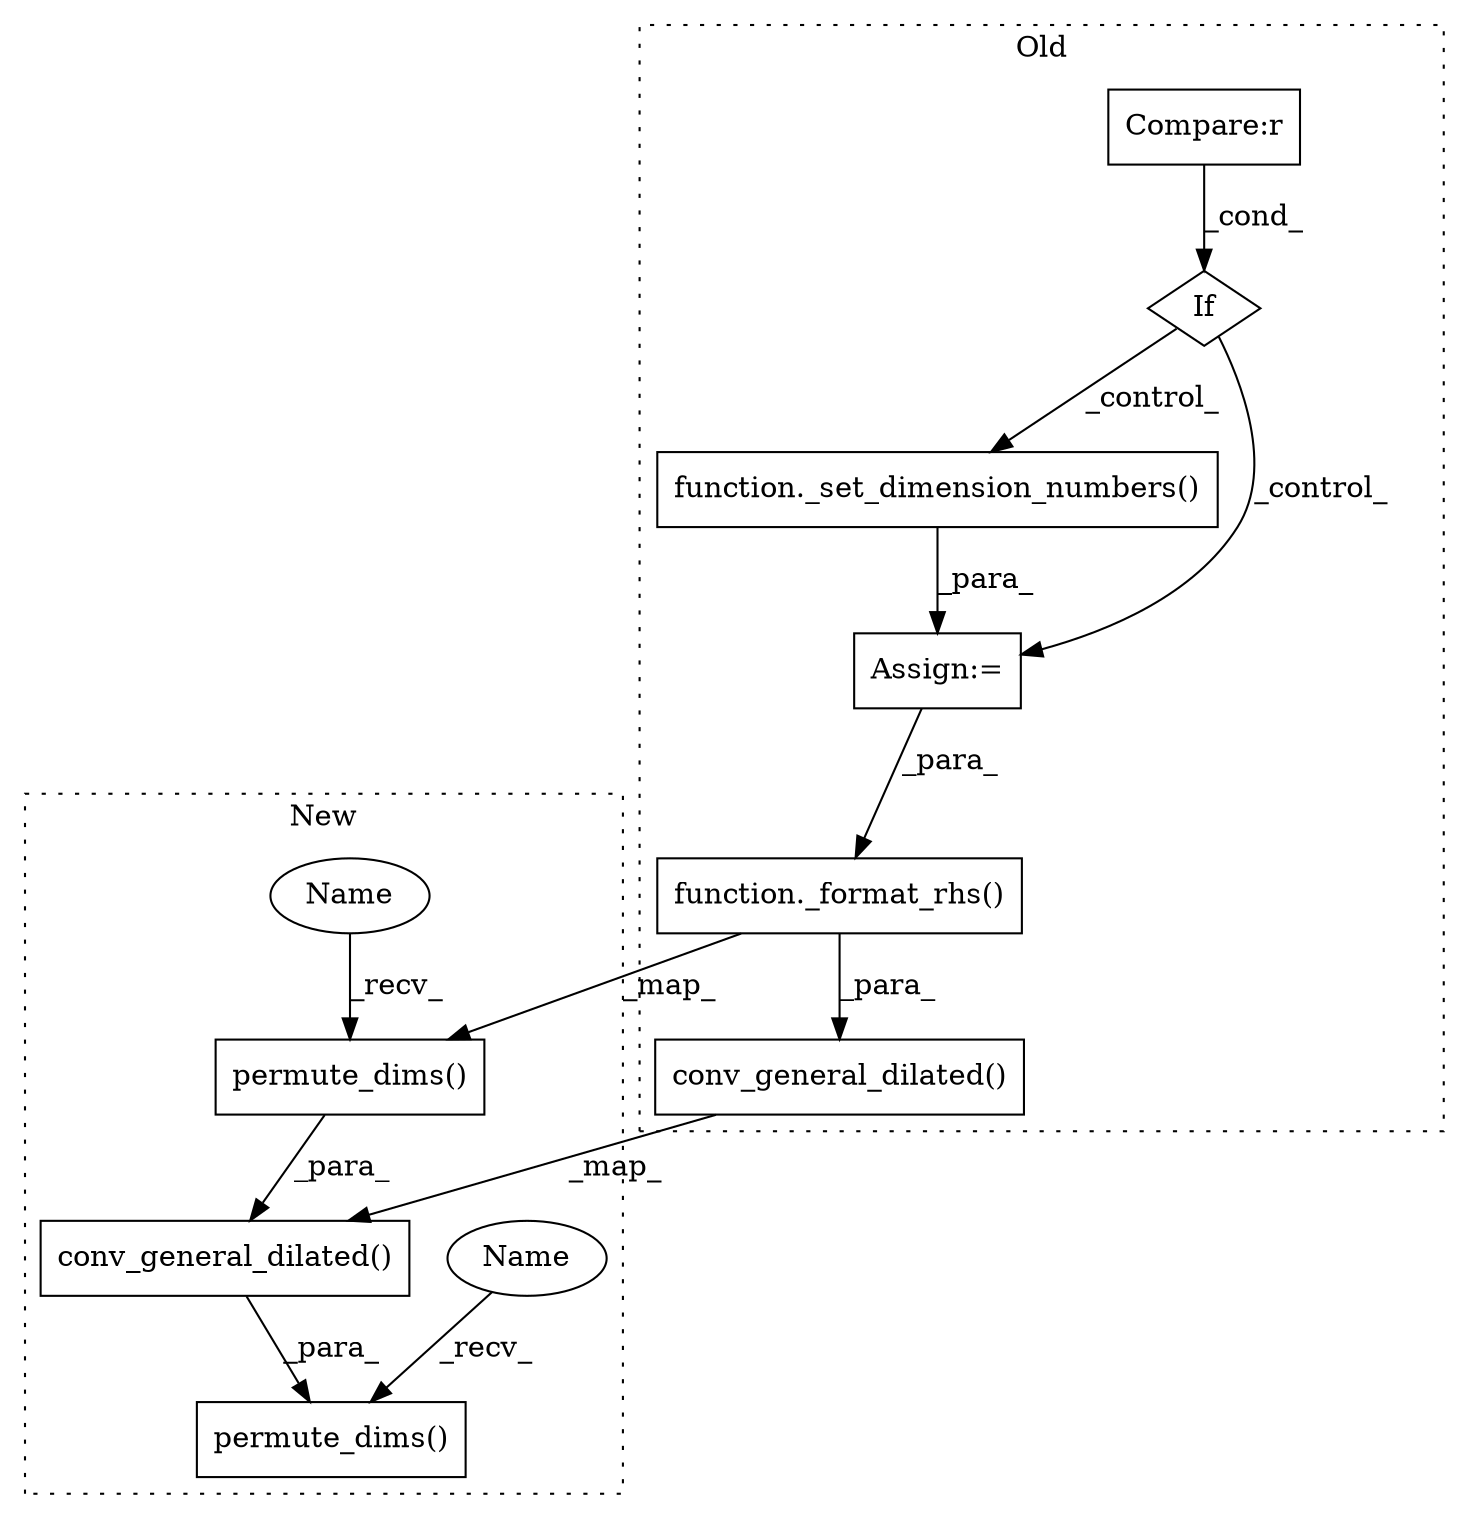 digraph G {
subgraph cluster0 {
1 [label="If" a="96" s="3919" l="3" shape="diamond"];
3 [label="Compare:r" a="40" s="3922" l="25" shape="box"];
4 [label="function._set_dimension_numbers()" a="75" s="3977,4004" l="23,1" shape="box"];
6 [label="conv_general_dilated()" a="75" s="4476,4586" l="34,146" shape="box"];
7 [label="function._format_rhs()" a="75" s="4523,4557" l="12,1" shape="box"];
9 [label="Assign:=" a="68" s="3974" l="3" shape="box"];
label = "Old";
style="dotted";
}
subgraph cluster1 {
2 [label="permute_dims()" a="75" s="4634,4970" l="26,49" shape="box"];
5 [label="conv_general_dilated()" a="75" s="4660,4826" l="38,144" shape="box"];
8 [label="permute_dims()" a="75" s="4751,4771" l="17,19" shape="box"];
10 [label="Name" a="87" s="4634" l="3" shape="ellipse"];
11 [label="Name" a="87" s="4751" l="3" shape="ellipse"];
label = "New";
style="dotted";
}
1 -> 9 [label="_control_"];
1 -> 4 [label="_control_"];
3 -> 1 [label="_cond_"];
4 -> 9 [label="_para_"];
5 -> 2 [label="_para_"];
6 -> 5 [label="_map_"];
7 -> 6 [label="_para_"];
7 -> 8 [label="_map_"];
8 -> 5 [label="_para_"];
9 -> 7 [label="_para_"];
10 -> 2 [label="_recv_"];
11 -> 8 [label="_recv_"];
}